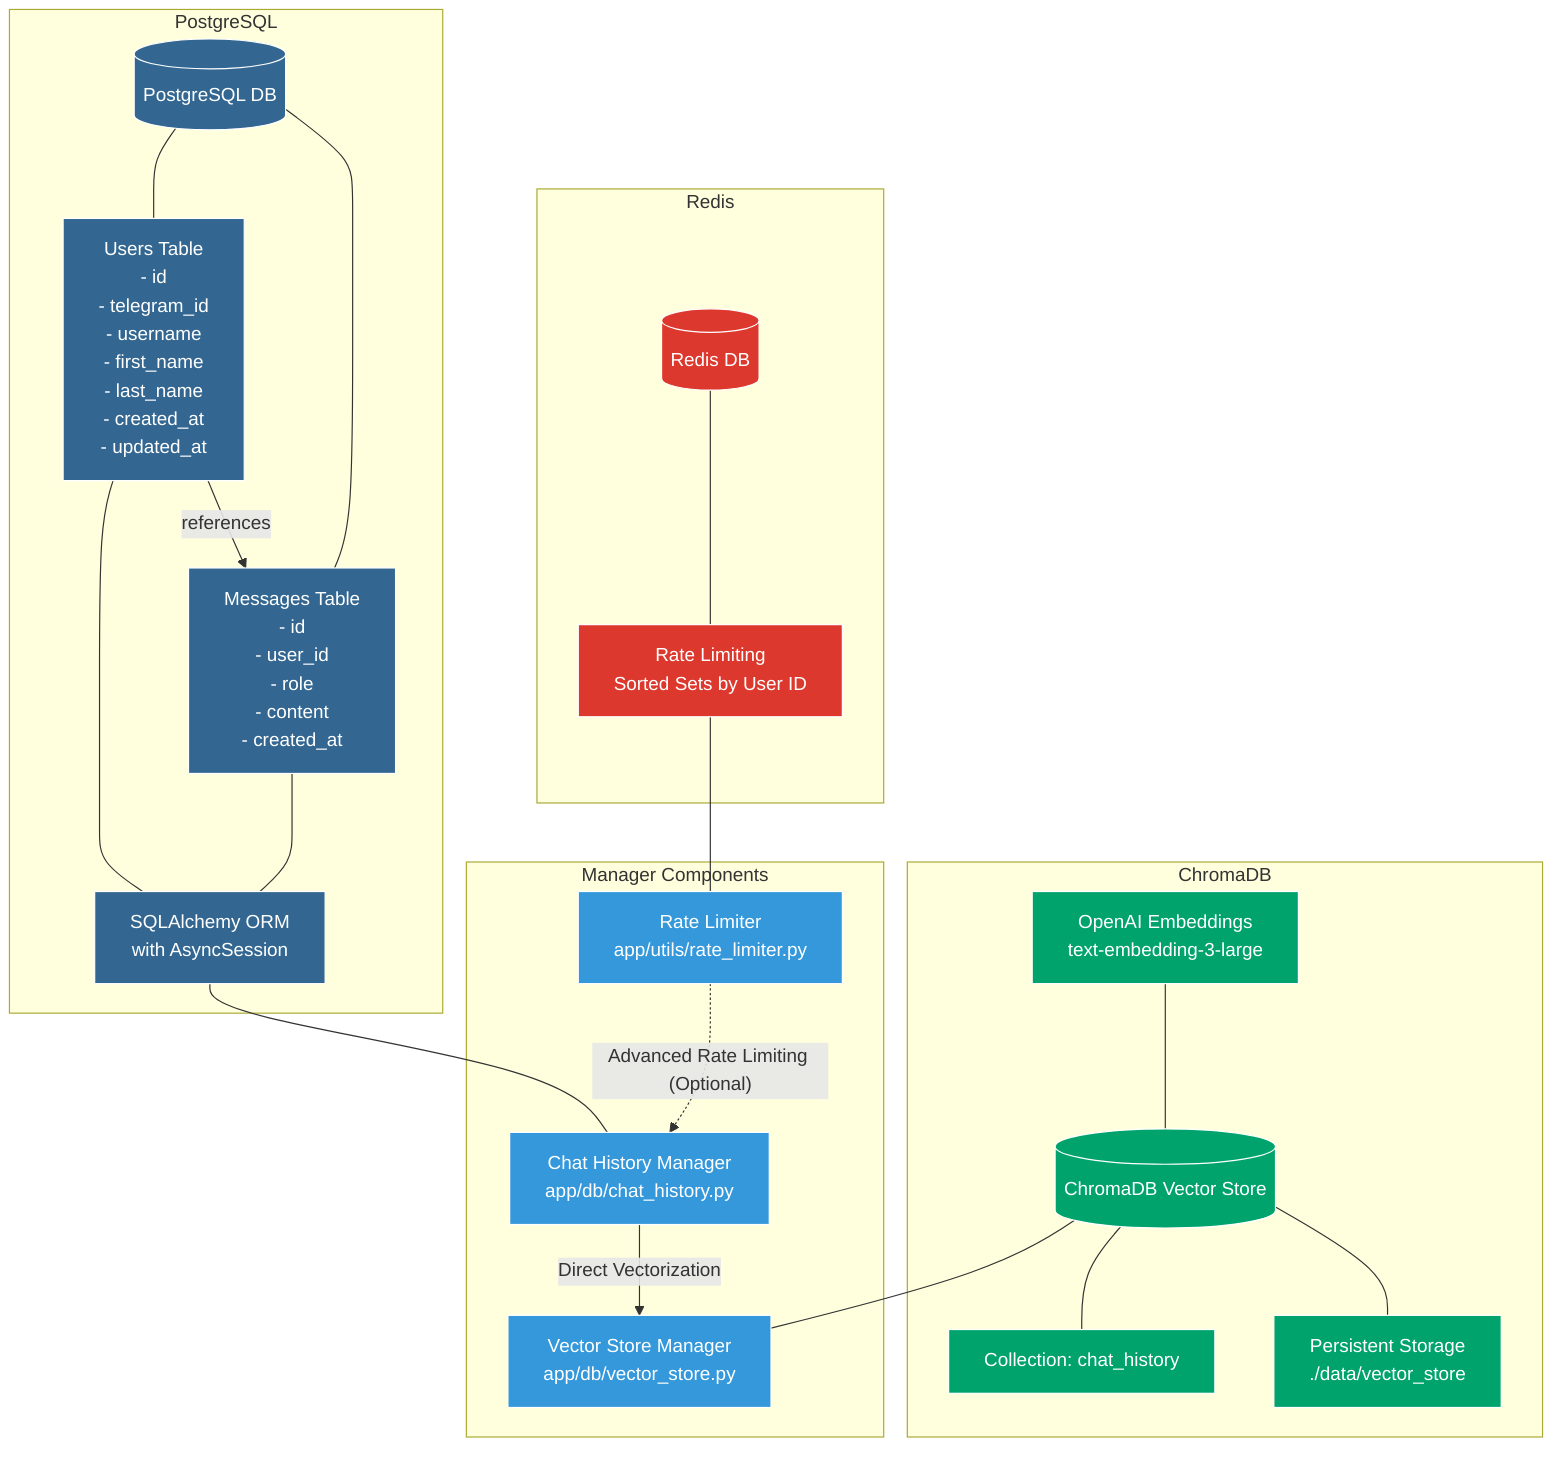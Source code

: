 flowchart TD
    subgraph "PostgreSQL"
        PSQL[(PostgreSQL DB)]
        UsersTbl["Users Table
        - id
        - telegram_id
        - username
        - first_name
        - last_name
        - created_at
        - updated_at"]
        MsgTbl["Messages Table
        - id
        - user_id
        - role
        - content
        - created_at"]
        SQLAlc["SQLAlchemy ORM
        with AsyncSession"]
    end
    
    subgraph "ChromaDB"
        Chroma[(ChromaDB Vector Store)]
        Collection["Collection: chat_history"]
        Embed["OpenAI Embeddings
        text-embedding-3-large"]
        PersistDir["Persistent Storage
        ./data/vector_store"]
    end
    
    subgraph "Redis"
        RedisDB[(Redis DB)]
        RateLimits["Rate Limiting
        Sorted Sets by User ID"]
    end
    
    subgraph "Manager Components"
        ChatMgr["Chat History Manager
        app/db/chat_history.py"]
        VectorMgr["Vector Store Manager
        app/db/vector_store.py"]
        RateLim["Rate Limiter
        app/utils/rate_limiter.py"]
    end
    
    %% Database relationships
    UsersTbl -->|references| MsgTbl
    
    %% Standard connections
    PSQL --- UsersTbl & MsgTbl
    UsersTbl & MsgTbl --- SQLAlc
    SQLAlc --- ChatMgr
    
    Chroma --- Collection
    Embed --- Chroma
    Chroma --- PersistDir
    Chroma --- VectorMgr
    
    RedisDB --- RateLimits
    RateLimits --- RateLim
    
    %% Enhanced Data Flow Connections
    ChatMgr -->|"Direct Vectorization"| VectorMgr
    RateLim -.->|"Advanced Rate Limiting (Optional)"| ChatMgr
    
    %% Styles
    classDef postgres fill:#336791,stroke:#fff,color:#fff
    classDef chromadb fill:#00A36C,stroke:#fff,color:#fff
    classDef redis fill:#DC382D,stroke:#fff,color:#fff
    classDef manager fill:#3498DB,stroke:#fff,color:#fff
    classDef newFlow fill:#FF5733,stroke:#FF5733,color:#fff
    
    class PSQL,UsersTbl,MsgTbl,SQLAlc postgres
    class Chroma,Collection,Embed,PersistDir chromadb
    class RedisDB,RateLimits redis
    class ChatMgr,VectorMgr,RateLim manager